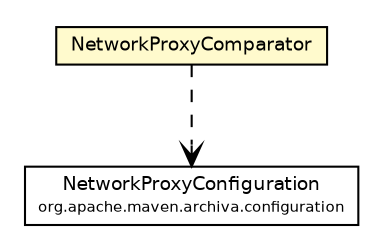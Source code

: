 #!/usr/local/bin/dot
#
# Class diagram 
# Generated by UmlGraph version 4.6 (http://www.spinellis.gr/sw/umlgraph)
#

digraph G {
	edge [fontname="Helvetica",fontsize=10,labelfontname="Helvetica",labelfontsize=10];
	node [fontname="Helvetica",fontsize=10,shape=plaintext];
	// org.apache.maven.archiva.configuration.functors.NetworkProxyComparator
	c41658 [label=<<table border="0" cellborder="1" cellspacing="0" cellpadding="2" port="p" bgcolor="lemonChiffon" href="./NetworkProxyComparator.html">
		<tr><td><table border="0" cellspacing="0" cellpadding="1">
			<tr><td> NetworkProxyComparator </td></tr>
		</table></td></tr>
		</table>>, fontname="Helvetica", fontcolor="black", fontsize=9.0];
	// org.apache.maven.archiva.configuration.functors.NetworkProxyComparator DEPEND org.apache.maven.archiva.configuration.NetworkProxyConfiguration
	c41658:p -> c41992:p [taillabel="", label="", headlabel="", fontname="Helvetica", fontcolor="black", fontsize=10.0, color="black", arrowhead=open, style=dashed];
	// org.apache.maven.archiva.configuration.NetworkProxyConfiguration
	c41992 [label=<<table border="0" cellborder="1" cellspacing="0" cellpadding="2" port="p" href="http://java.sun.com/j2se/1.4.2/docs/api/org/apache/maven/archiva/configuration/NetworkProxyConfiguration.html">
		<tr><td><table border="0" cellspacing="0" cellpadding="1">
			<tr><td> NetworkProxyConfiguration </td></tr>
			<tr><td><font point-size="7.0"> org.apache.maven.archiva.configuration </font></td></tr>
		</table></td></tr>
		</table>>, fontname="Helvetica", fontcolor="black", fontsize=9.0];
}

